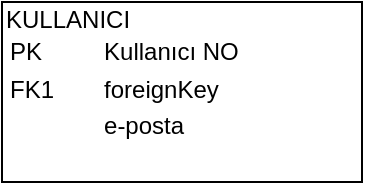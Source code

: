 <mxfile version="13.10.9" type="github">
  <diagram id="7WojDcvpjvajZ6NCQi6_" name="Page-1">
    <mxGraphModel dx="828" dy="493" grid="1" gridSize="10" guides="1" tooltips="1" connect="1" arrows="1" fold="1" page="1" pageScale="1" pageWidth="827" pageHeight="1169" math="0" shadow="0">
      <root>
        <mxCell id="0" />
        <mxCell id="1" parent="0" />
        <mxCell id="nWCSLWE94ARpHqTKVhg5-2" value="&lt;div style=&quot;box-sizing: border-box ; width: 100% ; padding: 2px&quot;&gt;&lt;span style=&quot;background-color: rgb(255 , 255 , 255)&quot;&gt;KULLANICI&lt;br&gt;&lt;/span&gt;&lt;table cellpadding=&quot;2&quot; cellspacing=&quot;0&quot; style=&quot;font-size: 1em ; width: 100%&quot;&gt;&lt;tbody&gt;&lt;tr&gt;&lt;td&gt;&lt;span style=&quot;background-color: rgb(255 , 255 , 255)&quot;&gt;PK&lt;/span&gt;&lt;/td&gt;&lt;td&gt;&lt;span style=&quot;background-color: rgb(255 , 255 , 255)&quot;&gt;Kullanıcı NO&lt;/span&gt;&lt;/td&gt;&lt;/tr&gt;&lt;tr&gt;&lt;td&gt;&lt;span style=&quot;background-color: rgb(255 , 255 , 255)&quot;&gt;FK1&lt;/span&gt;&lt;/td&gt;&lt;td&gt;&lt;span style=&quot;background-color: rgb(255 , 255 , 255)&quot;&gt;foreignKey&lt;/span&gt;&lt;/td&gt;&lt;/tr&gt;&lt;tr&gt;&lt;td&gt;&lt;/td&gt;&lt;td&gt;&lt;span style=&quot;background-color: rgb(255 , 255 , 255)&quot;&gt;e-posta&lt;br&gt;&lt;br&gt;&lt;br&gt;&lt;br&gt;&lt;br&gt;&lt;br&gt;&lt;br&gt;&lt;br&gt;&lt;br&gt;&lt;br&gt;&lt;/span&gt;&lt;/td&gt;&lt;/tr&gt;&lt;/tbody&gt;&lt;/table&gt;&lt;/div&gt;" style="verticalAlign=top;align=left;overflow=fill;html=1;" vertex="1" parent="1">
          <mxGeometry x="60" y="40" width="180" height="90" as="geometry" />
        </mxCell>
      </root>
    </mxGraphModel>
  </diagram>
</mxfile>
